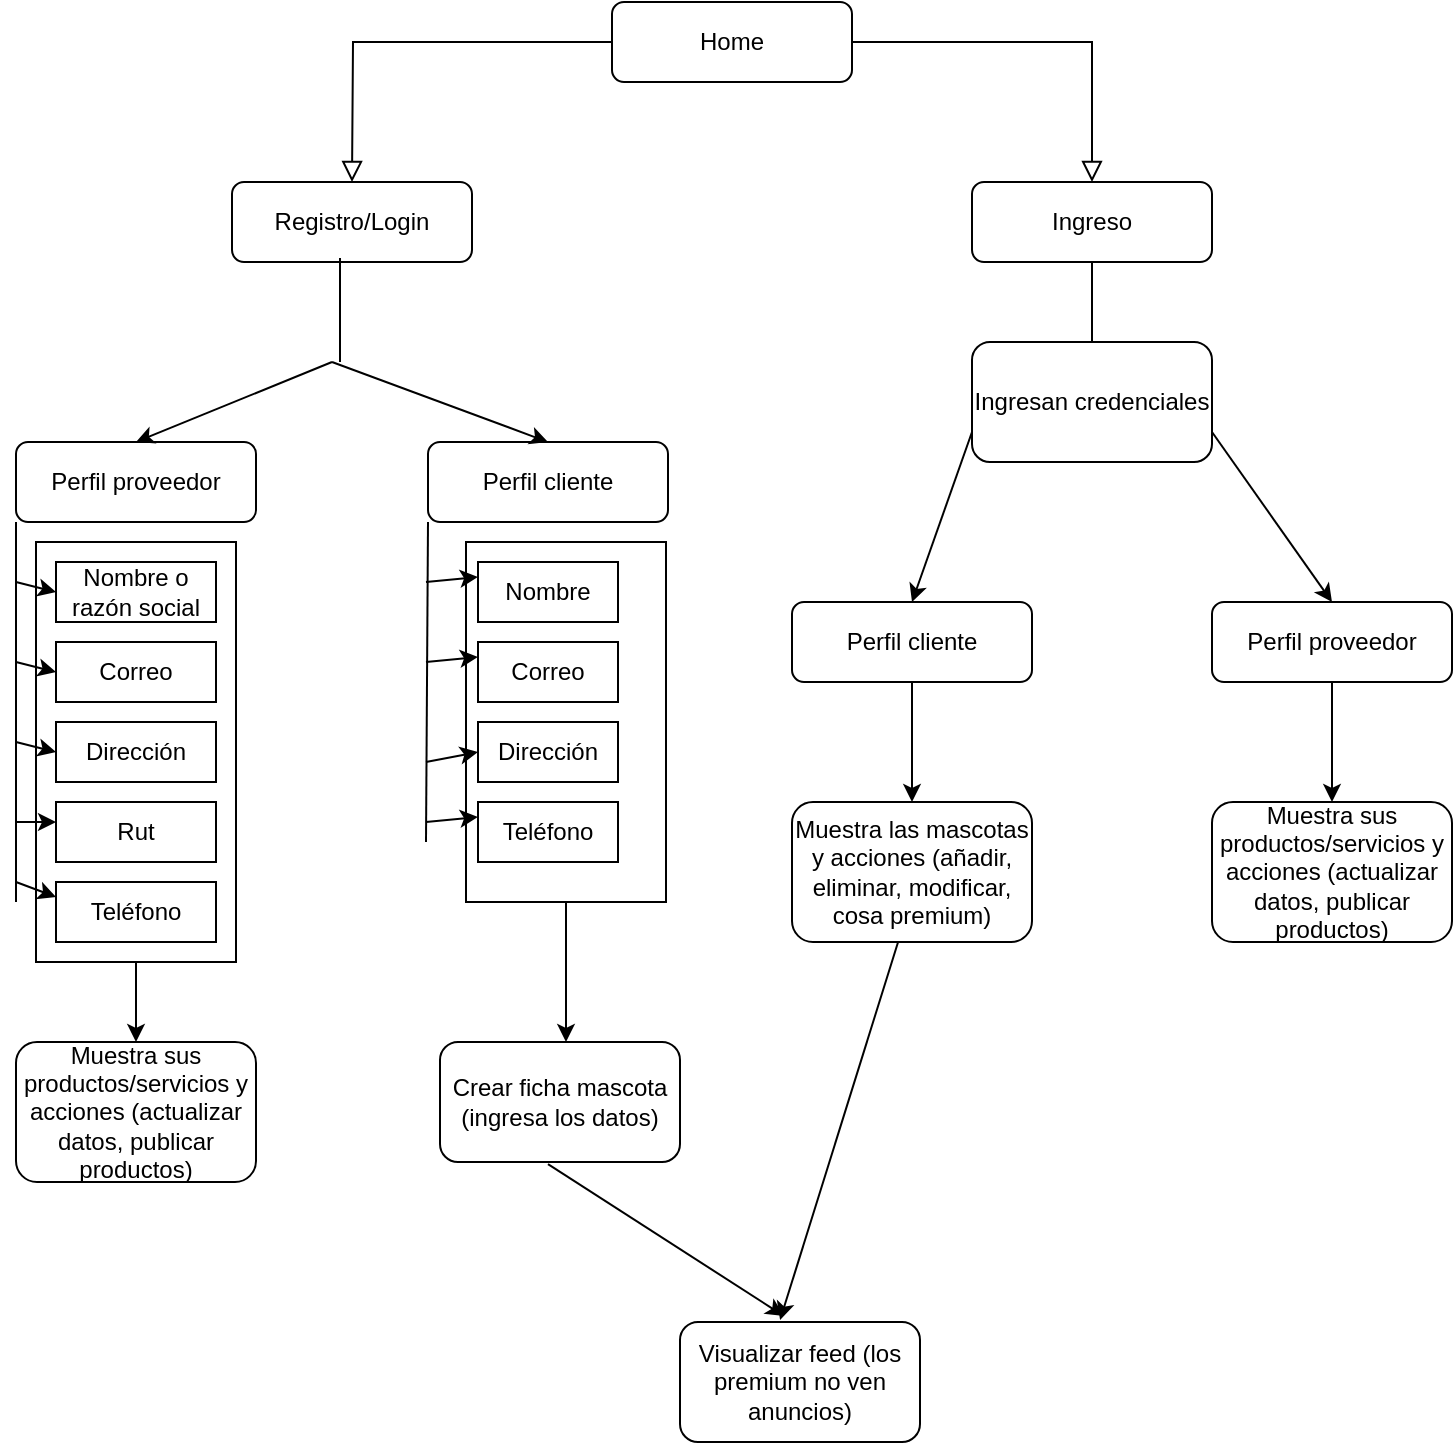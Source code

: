 <mxfile version="28.2.0">
  <diagram id="C5RBs43oDa-KdzZeNtuy" name="Page-1">
    <mxGraphModel dx="1111" dy="465" grid="1" gridSize="10" guides="1" tooltips="1" connect="1" arrows="1" fold="1" page="1" pageScale="1" pageWidth="827" pageHeight="1169" math="0" shadow="0">
      <root>
        <mxCell id="WIyWlLk6GJQsqaUBKTNV-0" />
        <mxCell id="WIyWlLk6GJQsqaUBKTNV-1" parent="WIyWlLk6GJQsqaUBKTNV-0" />
        <mxCell id="NtFpcMVyrMoMEvNkyP2i-44" value="" style="rounded=0;whiteSpace=wrap;html=1;direction=south;" vertex="1" parent="WIyWlLk6GJQsqaUBKTNV-1">
          <mxGeometry x="62" y="350" width="100" height="210" as="geometry" />
        </mxCell>
        <mxCell id="NtFpcMVyrMoMEvNkyP2i-43" value="" style="rounded=0;whiteSpace=wrap;html=1;direction=south;" vertex="1" parent="WIyWlLk6GJQsqaUBKTNV-1">
          <mxGeometry x="277" y="350" width="100" height="180" as="geometry" />
        </mxCell>
        <mxCell id="WIyWlLk6GJQsqaUBKTNV-2" value="" style="rounded=0;html=1;jettySize=auto;orthogonalLoop=1;fontSize=11;endArrow=block;endFill=0;endSize=8;strokeWidth=1;shadow=0;labelBackgroundColor=none;edgeStyle=orthogonalEdgeStyle;" parent="WIyWlLk6GJQsqaUBKTNV-1" source="WIyWlLk6GJQsqaUBKTNV-3" edge="1">
          <mxGeometry relative="1" as="geometry">
            <mxPoint x="220" y="170" as="targetPoint" />
          </mxGeometry>
        </mxCell>
        <mxCell id="WIyWlLk6GJQsqaUBKTNV-3" value="Home" style="rounded=1;whiteSpace=wrap;html=1;fontSize=12;glass=0;strokeWidth=1;shadow=0;" parent="WIyWlLk6GJQsqaUBKTNV-1" vertex="1">
          <mxGeometry x="350" y="80" width="120" height="40" as="geometry" />
        </mxCell>
        <mxCell id="WIyWlLk6GJQsqaUBKTNV-7" value="Registro/Login" style="rounded=1;whiteSpace=wrap;html=1;fontSize=12;glass=0;strokeWidth=1;shadow=0;" parent="WIyWlLk6GJQsqaUBKTNV-1" vertex="1">
          <mxGeometry x="160" y="170" width="120" height="40" as="geometry" />
        </mxCell>
        <mxCell id="WIyWlLk6GJQsqaUBKTNV-9" value="" style="edgeStyle=orthogonalEdgeStyle;rounded=0;html=1;jettySize=auto;orthogonalLoop=1;fontSize=11;endArrow=block;endFill=0;endSize=8;strokeWidth=1;shadow=0;labelBackgroundColor=none;exitX=1;exitY=0.5;exitDx=0;exitDy=0;" parent="WIyWlLk6GJQsqaUBKTNV-1" source="WIyWlLk6GJQsqaUBKTNV-3" target="WIyWlLk6GJQsqaUBKTNV-12" edge="1">
          <mxGeometry y="10" relative="1" as="geometry">
            <mxPoint as="offset" />
            <mxPoint x="270" y="330" as="sourcePoint" />
          </mxGeometry>
        </mxCell>
        <mxCell id="WIyWlLk6GJQsqaUBKTNV-11" value="Perfil cliente" style="rounded=1;whiteSpace=wrap;html=1;fontSize=12;glass=0;strokeWidth=1;shadow=0;" parent="WIyWlLk6GJQsqaUBKTNV-1" vertex="1">
          <mxGeometry x="258" y="300" width="120" height="40" as="geometry" />
        </mxCell>
        <mxCell id="WIyWlLk6GJQsqaUBKTNV-12" value="Ingreso" style="rounded=1;whiteSpace=wrap;html=1;fontSize=12;glass=0;strokeWidth=1;shadow=0;" parent="WIyWlLk6GJQsqaUBKTNV-1" vertex="1">
          <mxGeometry x="530" y="170" width="120" height="40" as="geometry" />
        </mxCell>
        <mxCell id="NtFpcMVyrMoMEvNkyP2i-2" value="" style="endArrow=none;html=1;rounded=0;entryX=0.45;entryY=0.95;entryDx=0;entryDy=0;entryPerimeter=0;" edge="1" parent="WIyWlLk6GJQsqaUBKTNV-1" target="WIyWlLk6GJQsqaUBKTNV-7">
          <mxGeometry width="50" height="50" relative="1" as="geometry">
            <mxPoint x="214" y="260" as="sourcePoint" />
            <mxPoint x="440" y="220" as="targetPoint" />
          </mxGeometry>
        </mxCell>
        <mxCell id="NtFpcMVyrMoMEvNkyP2i-3" value="" style="endArrow=classic;html=1;rounded=0;entryX=0.5;entryY=0;entryDx=0;entryDy=0;" edge="1" parent="WIyWlLk6GJQsqaUBKTNV-1" target="WIyWlLk6GJQsqaUBKTNV-11">
          <mxGeometry width="50" height="50" relative="1" as="geometry">
            <mxPoint x="210" y="260" as="sourcePoint" />
            <mxPoint x="110" y="220" as="targetPoint" />
          </mxGeometry>
        </mxCell>
        <mxCell id="NtFpcMVyrMoMEvNkyP2i-4" value="Perfil proveedor" style="rounded=1;whiteSpace=wrap;html=1;fontSize=12;glass=0;strokeWidth=1;shadow=0;" vertex="1" parent="WIyWlLk6GJQsqaUBKTNV-1">
          <mxGeometry x="52" y="300" width="120" height="40" as="geometry" />
        </mxCell>
        <mxCell id="NtFpcMVyrMoMEvNkyP2i-5" value="" style="endArrow=classic;html=1;rounded=0;entryX=0.5;entryY=0;entryDx=0;entryDy=0;" edge="1" parent="WIyWlLk6GJQsqaUBKTNV-1" target="NtFpcMVyrMoMEvNkyP2i-4">
          <mxGeometry width="50" height="50" relative="1" as="geometry">
            <mxPoint x="210" y="260" as="sourcePoint" />
            <mxPoint x="440" y="220" as="targetPoint" />
          </mxGeometry>
        </mxCell>
        <mxCell id="NtFpcMVyrMoMEvNkyP2i-49" style="edgeStyle=orthogonalEdgeStyle;rounded=0;orthogonalLoop=1;jettySize=auto;html=1;" edge="1" parent="WIyWlLk6GJQsqaUBKTNV-1" source="NtFpcMVyrMoMEvNkyP2i-6" target="NtFpcMVyrMoMEvNkyP2i-48">
          <mxGeometry relative="1" as="geometry" />
        </mxCell>
        <mxCell id="NtFpcMVyrMoMEvNkyP2i-6" value="Perfil cliente" style="rounded=1;whiteSpace=wrap;html=1;fontSize=12;glass=0;strokeWidth=1;shadow=0;" vertex="1" parent="WIyWlLk6GJQsqaUBKTNV-1">
          <mxGeometry x="440" y="380" width="120" height="40" as="geometry" />
        </mxCell>
        <mxCell id="NtFpcMVyrMoMEvNkyP2i-51" style="edgeStyle=orthogonalEdgeStyle;rounded=0;orthogonalLoop=1;jettySize=auto;html=1;" edge="1" parent="WIyWlLk6GJQsqaUBKTNV-1" source="NtFpcMVyrMoMEvNkyP2i-7" target="NtFpcMVyrMoMEvNkyP2i-50">
          <mxGeometry relative="1" as="geometry" />
        </mxCell>
        <mxCell id="NtFpcMVyrMoMEvNkyP2i-7" value="Perfil proveedor" style="rounded=1;whiteSpace=wrap;html=1;fontSize=12;glass=0;strokeWidth=1;shadow=0;" vertex="1" parent="WIyWlLk6GJQsqaUBKTNV-1">
          <mxGeometry x="650" y="380" width="120" height="40" as="geometry" />
        </mxCell>
        <mxCell id="NtFpcMVyrMoMEvNkyP2i-8" value="" style="endArrow=none;html=1;rounded=0;entryX=0.5;entryY=1;entryDx=0;entryDy=0;" edge="1" parent="WIyWlLk6GJQsqaUBKTNV-1" target="WIyWlLk6GJQsqaUBKTNV-12">
          <mxGeometry width="50" height="50" relative="1" as="geometry">
            <mxPoint x="590" y="260" as="sourcePoint" />
            <mxPoint x="600" y="240" as="targetPoint" />
          </mxGeometry>
        </mxCell>
        <mxCell id="NtFpcMVyrMoMEvNkyP2i-9" value="" style="endArrow=classic;html=1;rounded=0;entryX=0.5;entryY=0;entryDx=0;entryDy=0;exitX=0;exitY=0.75;exitDx=0;exitDy=0;" edge="1" parent="WIyWlLk6GJQsqaUBKTNV-1" source="NtFpcMVyrMoMEvNkyP2i-47" target="NtFpcMVyrMoMEvNkyP2i-6">
          <mxGeometry width="50" height="50" relative="1" as="geometry">
            <mxPoint x="600" y="320" as="sourcePoint" />
            <mxPoint x="440" y="270" as="targetPoint" />
          </mxGeometry>
        </mxCell>
        <mxCell id="NtFpcMVyrMoMEvNkyP2i-10" value="" style="endArrow=classic;html=1;rounded=0;entryX=0.5;entryY=0;entryDx=0;entryDy=0;exitX=1;exitY=0.75;exitDx=0;exitDy=0;" edge="1" parent="WIyWlLk6GJQsqaUBKTNV-1" source="NtFpcMVyrMoMEvNkyP2i-47" target="NtFpcMVyrMoMEvNkyP2i-7">
          <mxGeometry width="50" height="50" relative="1" as="geometry">
            <mxPoint x="600" y="320" as="sourcePoint" />
            <mxPoint x="700" y="240" as="targetPoint" />
          </mxGeometry>
        </mxCell>
        <mxCell id="NtFpcMVyrMoMEvNkyP2i-11" value="" style="endArrow=none;html=1;rounded=0;entryX=0;entryY=1;entryDx=0;entryDy=0;" edge="1" parent="WIyWlLk6GJQsqaUBKTNV-1" target="WIyWlLk6GJQsqaUBKTNV-11">
          <mxGeometry width="50" height="50" relative="1" as="geometry">
            <mxPoint x="257" y="500" as="sourcePoint" />
            <mxPoint x="297" y="370" as="targetPoint" />
          </mxGeometry>
        </mxCell>
        <mxCell id="NtFpcMVyrMoMEvNkyP2i-12" value="Nombre" style="rounded=0;whiteSpace=wrap;html=1;" vertex="1" parent="WIyWlLk6GJQsqaUBKTNV-1">
          <mxGeometry x="283" y="360" width="70" height="30" as="geometry" />
        </mxCell>
        <mxCell id="NtFpcMVyrMoMEvNkyP2i-13" value="Nombre o razón social" style="rounded=0;whiteSpace=wrap;html=1;" vertex="1" parent="WIyWlLk6GJQsqaUBKTNV-1">
          <mxGeometry x="72" y="360" width="80" height="30" as="geometry" />
        </mxCell>
        <mxCell id="NtFpcMVyrMoMEvNkyP2i-14" value="Correo" style="rounded=0;whiteSpace=wrap;html=1;" vertex="1" parent="WIyWlLk6GJQsqaUBKTNV-1">
          <mxGeometry x="283" y="400" width="70" height="30" as="geometry" />
        </mxCell>
        <mxCell id="NtFpcMVyrMoMEvNkyP2i-15" value="Dirección" style="rounded=0;whiteSpace=wrap;html=1;" vertex="1" parent="WIyWlLk6GJQsqaUBKTNV-1">
          <mxGeometry x="283" y="440" width="70" height="30" as="geometry" />
        </mxCell>
        <mxCell id="NtFpcMVyrMoMEvNkyP2i-16" value="Teléfono" style="rounded=0;whiteSpace=wrap;html=1;" vertex="1" parent="WIyWlLk6GJQsqaUBKTNV-1">
          <mxGeometry x="283" y="480" width="70" height="30" as="geometry" />
        </mxCell>
        <mxCell id="NtFpcMVyrMoMEvNkyP2i-17" value="" style="endArrow=classic;html=1;rounded=0;entryX=0;entryY=0.25;entryDx=0;entryDy=0;" edge="1" parent="WIyWlLk6GJQsqaUBKTNV-1" target="NtFpcMVyrMoMEvNkyP2i-16">
          <mxGeometry width="50" height="50" relative="1" as="geometry">
            <mxPoint x="257" y="490" as="sourcePoint" />
            <mxPoint x="657" y="480" as="targetPoint" />
          </mxGeometry>
        </mxCell>
        <mxCell id="NtFpcMVyrMoMEvNkyP2i-18" value="" style="endArrow=classic;html=1;rounded=0;entryX=0;entryY=0.5;entryDx=0;entryDy=0;" edge="1" parent="WIyWlLk6GJQsqaUBKTNV-1" target="NtFpcMVyrMoMEvNkyP2i-15">
          <mxGeometry width="50" height="50" relative="1" as="geometry">
            <mxPoint x="257" y="460" as="sourcePoint" />
            <mxPoint x="657" y="480" as="targetPoint" />
          </mxGeometry>
        </mxCell>
        <mxCell id="NtFpcMVyrMoMEvNkyP2i-19" value="" style="endArrow=classic;html=1;rounded=0;entryX=0;entryY=0.25;entryDx=0;entryDy=0;" edge="1" parent="WIyWlLk6GJQsqaUBKTNV-1" target="NtFpcMVyrMoMEvNkyP2i-14">
          <mxGeometry width="50" height="50" relative="1" as="geometry">
            <mxPoint x="257" y="410" as="sourcePoint" />
            <mxPoint x="657" y="480" as="targetPoint" />
          </mxGeometry>
        </mxCell>
        <mxCell id="NtFpcMVyrMoMEvNkyP2i-20" value="" style="endArrow=classic;html=1;rounded=0;entryX=0;entryY=0.25;entryDx=0;entryDy=0;" edge="1" parent="WIyWlLk6GJQsqaUBKTNV-1" target="NtFpcMVyrMoMEvNkyP2i-12">
          <mxGeometry width="50" height="50" relative="1" as="geometry">
            <mxPoint x="257" y="370" as="sourcePoint" />
            <mxPoint x="657" y="480" as="targetPoint" />
          </mxGeometry>
        </mxCell>
        <mxCell id="NtFpcMVyrMoMEvNkyP2i-21" value="Correo" style="rounded=0;whiteSpace=wrap;html=1;" vertex="1" parent="WIyWlLk6GJQsqaUBKTNV-1">
          <mxGeometry x="72" y="400" width="80" height="30" as="geometry" />
        </mxCell>
        <mxCell id="NtFpcMVyrMoMEvNkyP2i-22" value="Dirección" style="rounded=0;whiteSpace=wrap;html=1;" vertex="1" parent="WIyWlLk6GJQsqaUBKTNV-1">
          <mxGeometry x="72" y="440" width="80" height="30" as="geometry" />
        </mxCell>
        <mxCell id="NtFpcMVyrMoMEvNkyP2i-23" value="Teléfono" style="rounded=0;whiteSpace=wrap;html=1;" vertex="1" parent="WIyWlLk6GJQsqaUBKTNV-1">
          <mxGeometry x="72" y="520" width="80" height="30" as="geometry" />
        </mxCell>
        <mxCell id="NtFpcMVyrMoMEvNkyP2i-24" value="Rut" style="rounded=0;whiteSpace=wrap;html=1;" vertex="1" parent="WIyWlLk6GJQsqaUBKTNV-1">
          <mxGeometry x="72" y="480" width="80" height="30" as="geometry" />
        </mxCell>
        <mxCell id="NtFpcMVyrMoMEvNkyP2i-32" value="" style="endArrow=none;html=1;rounded=0;entryX=0;entryY=1;entryDx=0;entryDy=0;" edge="1" parent="WIyWlLk6GJQsqaUBKTNV-1" target="NtFpcMVyrMoMEvNkyP2i-4">
          <mxGeometry width="50" height="50" relative="1" as="geometry">
            <mxPoint x="52" y="530" as="sourcePoint" />
            <mxPoint x="232" y="490" as="targetPoint" />
          </mxGeometry>
        </mxCell>
        <mxCell id="NtFpcMVyrMoMEvNkyP2i-34" value="" style="endArrow=classic;html=1;rounded=0;entryX=0;entryY=0.25;entryDx=0;entryDy=0;" edge="1" parent="WIyWlLk6GJQsqaUBKTNV-1" target="NtFpcMVyrMoMEvNkyP2i-23">
          <mxGeometry width="50" height="50" relative="1" as="geometry">
            <mxPoint x="52" y="520" as="sourcePoint" />
            <mxPoint x="232" y="490" as="targetPoint" />
          </mxGeometry>
        </mxCell>
        <mxCell id="NtFpcMVyrMoMEvNkyP2i-36" value="" style="endArrow=classic;html=1;rounded=0;" edge="1" parent="WIyWlLk6GJQsqaUBKTNV-1">
          <mxGeometry width="50" height="50" relative="1" as="geometry">
            <mxPoint x="52" y="490" as="sourcePoint" />
            <mxPoint x="72" y="490" as="targetPoint" />
          </mxGeometry>
        </mxCell>
        <mxCell id="NtFpcMVyrMoMEvNkyP2i-37" value="" style="endArrow=classic;html=1;rounded=0;entryX=0;entryY=0.5;entryDx=0;entryDy=0;" edge="1" parent="WIyWlLk6GJQsqaUBKTNV-1" target="NtFpcMVyrMoMEvNkyP2i-22">
          <mxGeometry width="50" height="50" relative="1" as="geometry">
            <mxPoint x="52" y="450" as="sourcePoint" />
            <mxPoint x="232" y="490" as="targetPoint" />
          </mxGeometry>
        </mxCell>
        <mxCell id="NtFpcMVyrMoMEvNkyP2i-39" value="" style="endArrow=classic;html=1;rounded=0;entryX=0;entryY=0.5;entryDx=0;entryDy=0;" edge="1" parent="WIyWlLk6GJQsqaUBKTNV-1" target="NtFpcMVyrMoMEvNkyP2i-21">
          <mxGeometry width="50" height="50" relative="1" as="geometry">
            <mxPoint x="52" y="410" as="sourcePoint" />
            <mxPoint x="232" y="490" as="targetPoint" />
          </mxGeometry>
        </mxCell>
        <mxCell id="NtFpcMVyrMoMEvNkyP2i-40" value="" style="endArrow=classic;html=1;rounded=0;entryX=0;entryY=0.5;entryDx=0;entryDy=0;" edge="1" parent="WIyWlLk6GJQsqaUBKTNV-1" target="NtFpcMVyrMoMEvNkyP2i-13">
          <mxGeometry width="50" height="50" relative="1" as="geometry">
            <mxPoint x="52" y="370" as="sourcePoint" />
            <mxPoint x="232" y="490" as="targetPoint" />
          </mxGeometry>
        </mxCell>
        <mxCell id="NtFpcMVyrMoMEvNkyP2i-45" value="" style="endArrow=classic;html=1;rounded=0;exitX=1;exitY=0.5;exitDx=0;exitDy=0;" edge="1" parent="WIyWlLk6GJQsqaUBKTNV-1" source="NtFpcMVyrMoMEvNkyP2i-43">
          <mxGeometry width="50" height="50" relative="1" as="geometry">
            <mxPoint x="587" y="590" as="sourcePoint" />
            <mxPoint x="327" y="600" as="targetPoint" />
          </mxGeometry>
        </mxCell>
        <mxCell id="NtFpcMVyrMoMEvNkyP2i-46" value="Crear ficha mascota (ingresa los datos)" style="rounded=1;whiteSpace=wrap;html=1;" vertex="1" parent="WIyWlLk6GJQsqaUBKTNV-1">
          <mxGeometry x="264" y="600" width="120" height="60" as="geometry" />
        </mxCell>
        <mxCell id="NtFpcMVyrMoMEvNkyP2i-47" value="Ingresan credenciales" style="rounded=1;whiteSpace=wrap;html=1;" vertex="1" parent="WIyWlLk6GJQsqaUBKTNV-1">
          <mxGeometry x="530" y="250" width="120" height="60" as="geometry" />
        </mxCell>
        <mxCell id="NtFpcMVyrMoMEvNkyP2i-48" value="Muestra las mascotas y acciones (añadir, eliminar, modificar, cosa premium)" style="rounded=1;whiteSpace=wrap;html=1;" vertex="1" parent="WIyWlLk6GJQsqaUBKTNV-1">
          <mxGeometry x="440" y="480" width="120" height="70" as="geometry" />
        </mxCell>
        <mxCell id="NtFpcMVyrMoMEvNkyP2i-50" value="Muestra sus productos/servicios y acciones (actualizar datos, publicar productos)" style="rounded=1;whiteSpace=wrap;html=1;" vertex="1" parent="WIyWlLk6GJQsqaUBKTNV-1">
          <mxGeometry x="650" y="480" width="120" height="70" as="geometry" />
        </mxCell>
        <mxCell id="NtFpcMVyrMoMEvNkyP2i-52" value="Visualizar feed (los premium no ven anuncios)" style="rounded=1;whiteSpace=wrap;html=1;" vertex="1" parent="WIyWlLk6GJQsqaUBKTNV-1">
          <mxGeometry x="384" y="740" width="120" height="60" as="geometry" />
        </mxCell>
        <mxCell id="NtFpcMVyrMoMEvNkyP2i-53" value="" style="endArrow=classic;html=1;rounded=0;exitX=0.45;exitY=1.017;exitDx=0;exitDy=0;exitPerimeter=0;entryX=0.433;entryY=-0.05;entryDx=0;entryDy=0;entryPerimeter=0;" edge="1" parent="WIyWlLk6GJQsqaUBKTNV-1" source="NtFpcMVyrMoMEvNkyP2i-46" target="NtFpcMVyrMoMEvNkyP2i-52">
          <mxGeometry width="50" height="50" relative="1" as="geometry">
            <mxPoint x="310" y="730" as="sourcePoint" />
            <mxPoint x="360" y="680" as="targetPoint" />
          </mxGeometry>
        </mxCell>
        <mxCell id="NtFpcMVyrMoMEvNkyP2i-54" value="" style="endArrow=classic;html=1;rounded=0;exitX=0.442;exitY=1;exitDx=0;exitDy=0;exitPerimeter=0;entryX=0.417;entryY=-0.017;entryDx=0;entryDy=0;entryPerimeter=0;" edge="1" parent="WIyWlLk6GJQsqaUBKTNV-1" source="NtFpcMVyrMoMEvNkyP2i-48" target="NtFpcMVyrMoMEvNkyP2i-52">
          <mxGeometry width="50" height="50" relative="1" as="geometry">
            <mxPoint x="310" y="730" as="sourcePoint" />
            <mxPoint x="360" y="680" as="targetPoint" />
          </mxGeometry>
        </mxCell>
        <mxCell id="NtFpcMVyrMoMEvNkyP2i-55" value="Muestra sus productos/servicios y acciones (actualizar datos, publicar productos)" style="rounded=1;whiteSpace=wrap;html=1;" vertex="1" parent="WIyWlLk6GJQsqaUBKTNV-1">
          <mxGeometry x="52" y="600" width="120" height="70" as="geometry" />
        </mxCell>
        <mxCell id="NtFpcMVyrMoMEvNkyP2i-56" value="" style="endArrow=classic;html=1;rounded=0;exitX=1;exitY=0.5;exitDx=0;exitDy=0;" edge="1" parent="WIyWlLk6GJQsqaUBKTNV-1" source="NtFpcMVyrMoMEvNkyP2i-44" target="NtFpcMVyrMoMEvNkyP2i-55">
          <mxGeometry width="50" height="50" relative="1" as="geometry">
            <mxPoint x="310" y="580" as="sourcePoint" />
            <mxPoint x="360" y="530" as="targetPoint" />
          </mxGeometry>
        </mxCell>
      </root>
    </mxGraphModel>
  </diagram>
</mxfile>

